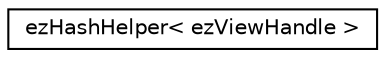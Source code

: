 digraph "Graphical Class Hierarchy"
{
 // LATEX_PDF_SIZE
  edge [fontname="Helvetica",fontsize="10",labelfontname="Helvetica",labelfontsize="10"];
  node [fontname="Helvetica",fontsize="10",shape=record];
  rankdir="LR";
  Node0 [label="ezHashHelper\< ezViewHandle \>",height=0.2,width=0.4,color="black", fillcolor="white", style="filled",URL="$de/de2/structez_hash_helper_3_01ez_view_handle_01_4.htm",tooltip="HashHelper implementation so view handles can be used as key in a hashtable."];
}
